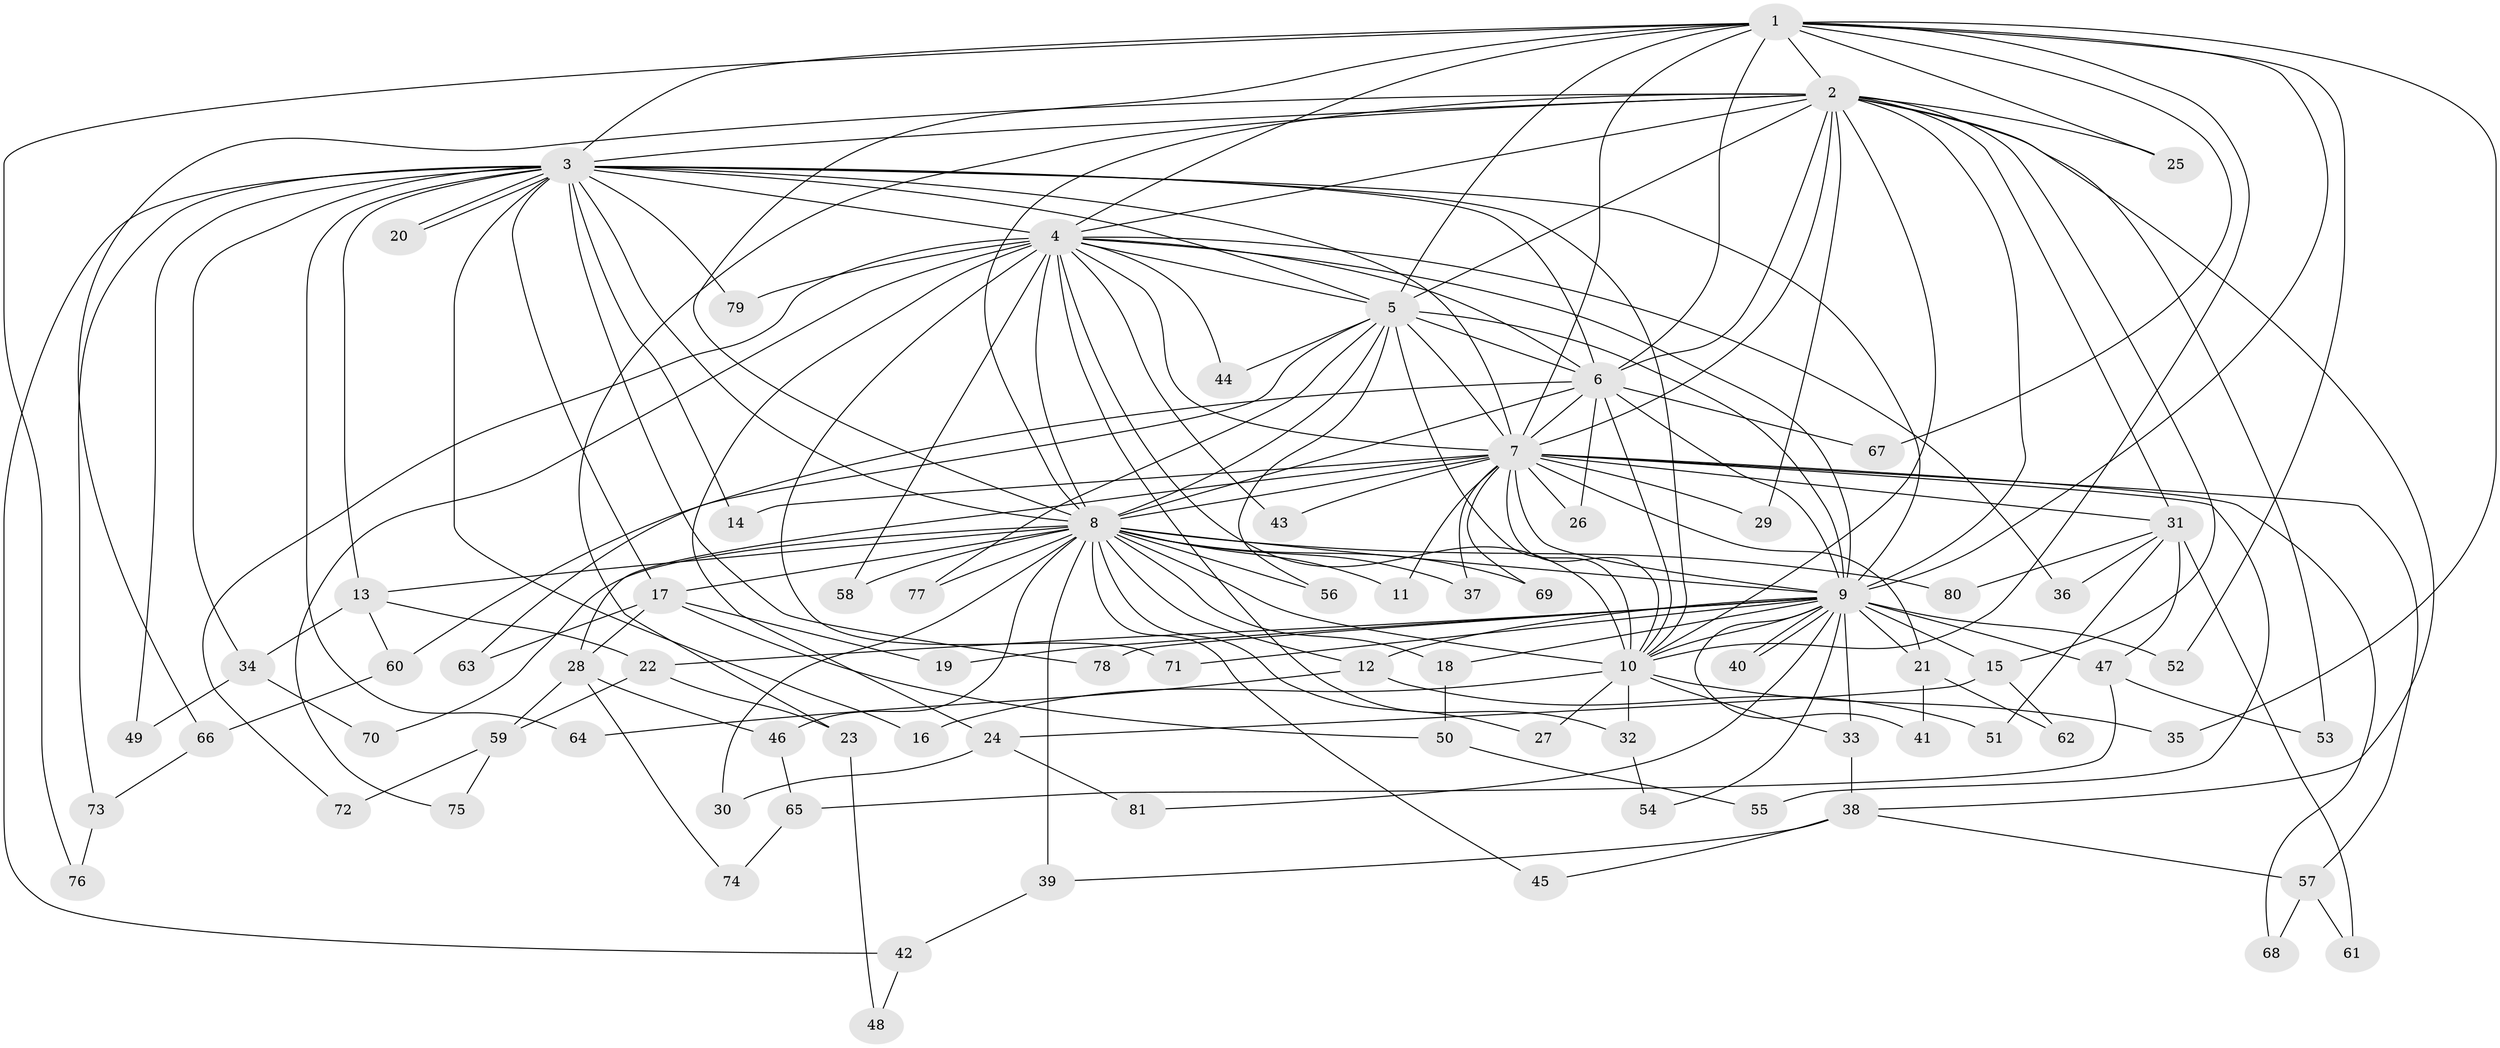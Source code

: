 // Generated by graph-tools (version 1.1) at 2025/01/03/09/25 03:01:15]
// undirected, 81 vertices, 187 edges
graph export_dot {
graph [start="1"]
  node [color=gray90,style=filled];
  1;
  2;
  3;
  4;
  5;
  6;
  7;
  8;
  9;
  10;
  11;
  12;
  13;
  14;
  15;
  16;
  17;
  18;
  19;
  20;
  21;
  22;
  23;
  24;
  25;
  26;
  27;
  28;
  29;
  30;
  31;
  32;
  33;
  34;
  35;
  36;
  37;
  38;
  39;
  40;
  41;
  42;
  43;
  44;
  45;
  46;
  47;
  48;
  49;
  50;
  51;
  52;
  53;
  54;
  55;
  56;
  57;
  58;
  59;
  60;
  61;
  62;
  63;
  64;
  65;
  66;
  67;
  68;
  69;
  70;
  71;
  72;
  73;
  74;
  75;
  76;
  77;
  78;
  79;
  80;
  81;
  1 -- 2;
  1 -- 3;
  1 -- 4;
  1 -- 5;
  1 -- 6;
  1 -- 7;
  1 -- 8;
  1 -- 9;
  1 -- 10;
  1 -- 25;
  1 -- 35;
  1 -- 52;
  1 -- 67;
  1 -- 76;
  2 -- 3;
  2 -- 4;
  2 -- 5;
  2 -- 6;
  2 -- 7;
  2 -- 8;
  2 -- 9;
  2 -- 10;
  2 -- 15;
  2 -- 23;
  2 -- 25;
  2 -- 29;
  2 -- 31;
  2 -- 38;
  2 -- 53;
  2 -- 66;
  3 -- 4;
  3 -- 5;
  3 -- 6;
  3 -- 7;
  3 -- 8;
  3 -- 9;
  3 -- 10;
  3 -- 13;
  3 -- 14;
  3 -- 16;
  3 -- 17;
  3 -- 20;
  3 -- 20;
  3 -- 34;
  3 -- 42;
  3 -- 49;
  3 -- 64;
  3 -- 73;
  3 -- 78;
  3 -- 79;
  4 -- 5;
  4 -- 6;
  4 -- 7;
  4 -- 8;
  4 -- 9;
  4 -- 10;
  4 -- 24;
  4 -- 32;
  4 -- 36;
  4 -- 43;
  4 -- 44;
  4 -- 58;
  4 -- 71;
  4 -- 72;
  4 -- 75;
  4 -- 79;
  5 -- 6;
  5 -- 7;
  5 -- 8;
  5 -- 9;
  5 -- 10;
  5 -- 44;
  5 -- 56;
  5 -- 63;
  5 -- 77;
  6 -- 7;
  6 -- 8;
  6 -- 9;
  6 -- 10;
  6 -- 26;
  6 -- 60;
  6 -- 67;
  7 -- 8;
  7 -- 9;
  7 -- 10;
  7 -- 11;
  7 -- 14;
  7 -- 21;
  7 -- 26;
  7 -- 28;
  7 -- 29;
  7 -- 31;
  7 -- 37;
  7 -- 43;
  7 -- 55;
  7 -- 57;
  7 -- 68;
  7 -- 69;
  8 -- 9;
  8 -- 10;
  8 -- 11;
  8 -- 12;
  8 -- 13;
  8 -- 17;
  8 -- 18;
  8 -- 27;
  8 -- 30;
  8 -- 37;
  8 -- 39;
  8 -- 45;
  8 -- 46;
  8 -- 56;
  8 -- 58;
  8 -- 69;
  8 -- 70;
  8 -- 77;
  8 -- 80;
  9 -- 10;
  9 -- 12;
  9 -- 15;
  9 -- 18;
  9 -- 19;
  9 -- 21;
  9 -- 22;
  9 -- 33;
  9 -- 40;
  9 -- 40;
  9 -- 41;
  9 -- 47;
  9 -- 52;
  9 -- 54;
  9 -- 71;
  9 -- 78;
  9 -- 81;
  10 -- 16;
  10 -- 27;
  10 -- 32;
  10 -- 33;
  10 -- 35;
  12 -- 51;
  12 -- 64;
  13 -- 22;
  13 -- 34;
  13 -- 60;
  15 -- 24;
  15 -- 62;
  17 -- 19;
  17 -- 28;
  17 -- 50;
  17 -- 63;
  18 -- 50;
  21 -- 41;
  21 -- 62;
  22 -- 23;
  22 -- 59;
  23 -- 48;
  24 -- 30;
  24 -- 81;
  28 -- 46;
  28 -- 59;
  28 -- 74;
  31 -- 36;
  31 -- 47;
  31 -- 51;
  31 -- 61;
  31 -- 80;
  32 -- 54;
  33 -- 38;
  34 -- 49;
  34 -- 70;
  38 -- 39;
  38 -- 45;
  38 -- 57;
  39 -- 42;
  42 -- 48;
  46 -- 65;
  47 -- 53;
  47 -- 65;
  50 -- 55;
  57 -- 61;
  57 -- 68;
  59 -- 72;
  59 -- 75;
  60 -- 66;
  65 -- 74;
  66 -- 73;
  73 -- 76;
}
